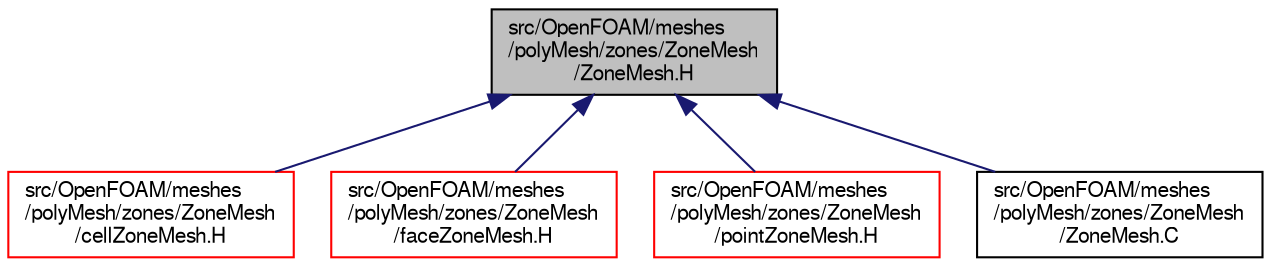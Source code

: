 digraph "src/OpenFOAM/meshes/polyMesh/zones/ZoneMesh/ZoneMesh.H"
{
  bgcolor="transparent";
  edge [fontname="FreeSans",fontsize="10",labelfontname="FreeSans",labelfontsize="10"];
  node [fontname="FreeSans",fontsize="10",shape=record];
  Node124 [label="src/OpenFOAM/meshes\l/polyMesh/zones/ZoneMesh\l/ZoneMesh.H",height=0.2,width=0.4,color="black", fillcolor="grey75", style="filled", fontcolor="black"];
  Node124 -> Node125 [dir="back",color="midnightblue",fontsize="10",style="solid",fontname="FreeSans"];
  Node125 [label="src/OpenFOAM/meshes\l/polyMesh/zones/ZoneMesh\l/cellZoneMesh.H",height=0.2,width=0.4,color="red",URL="$a11819.html",tooltip="Foam::cellZoneMesh. "];
  Node124 -> Node2654 [dir="back",color="midnightblue",fontsize="10",style="solid",fontname="FreeSans"];
  Node2654 [label="src/OpenFOAM/meshes\l/polyMesh/zones/ZoneMesh\l/faceZoneMesh.H",height=0.2,width=0.4,color="red",URL="$a11825.html",tooltip="Foam::faceZoneMesh. "];
  Node124 -> Node2655 [dir="back",color="midnightblue",fontsize="10",style="solid",fontname="FreeSans"];
  Node2655 [label="src/OpenFOAM/meshes\l/polyMesh/zones/ZoneMesh\l/pointZoneMesh.H",height=0.2,width=0.4,color="red",URL="$a11831.html",tooltip="Foam::pointZoneMesh. "];
  Node124 -> Node2656 [dir="back",color="midnightblue",fontsize="10",style="solid",fontname="FreeSans"];
  Node2656 [label="src/OpenFOAM/meshes\l/polyMesh/zones/ZoneMesh\l/ZoneMesh.C",height=0.2,width=0.4,color="black",URL="$a11837.html"];
}
